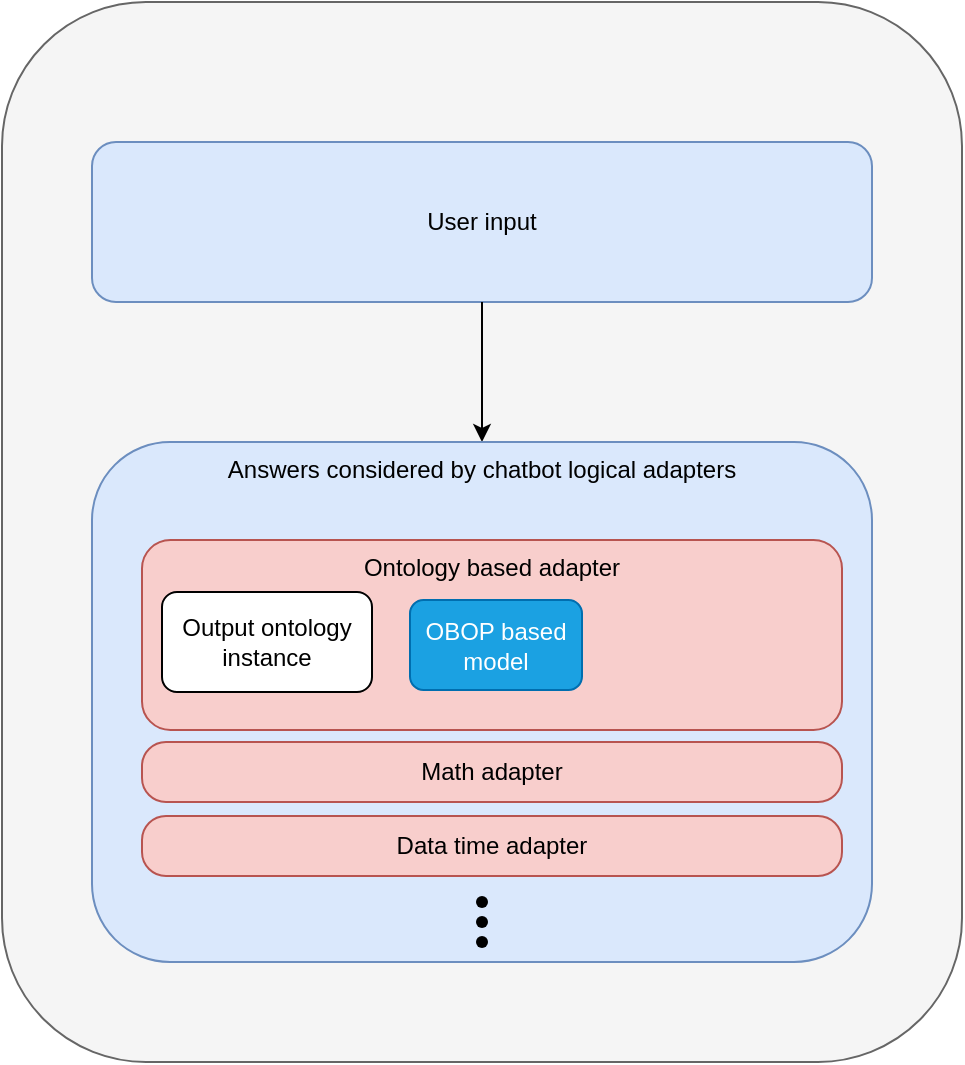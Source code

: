 <mxfile version="20.3.0" type="device"><diagram id="6vBgQq5Os8EtFp1zZkaI" name="Page-1"><mxGraphModel dx="946" dy="1740" grid="1" gridSize="10" guides="1" tooltips="1" connect="1" arrows="1" fold="1" page="1" pageScale="1" pageWidth="827" pageHeight="1169" math="0" shadow="0"><root><mxCell id="0"/><mxCell id="1" parent="0"/><mxCell id="eBwqmAOBC1Hbagi9D7nk-1" value="" style="rounded=1;whiteSpace=wrap;html=1;fillColor=#f5f5f5;fontColor=#333333;strokeColor=#666666;" vertex="1" parent="1"><mxGeometry x="210" y="-80" width="480" height="530" as="geometry"/></mxCell><mxCell id="eBwqmAOBC1Hbagi9D7nk-3" value="User input" style="rounded=1;whiteSpace=wrap;html=1;fillColor=#dae8fc;strokeColor=#6c8ebf;" vertex="1" parent="1"><mxGeometry x="255" y="-10" width="390" height="80" as="geometry"/></mxCell><mxCell id="eBwqmAOBC1Hbagi9D7nk-4" value="" style="endArrow=classic;html=1;rounded=1;" edge="1" parent="1" source="eBwqmAOBC1Hbagi9D7nk-3"><mxGeometry width="50" height="50" relative="1" as="geometry"><mxPoint x="400" y="210" as="sourcePoint"/><mxPoint x="450" y="140" as="targetPoint"/></mxGeometry></mxCell><mxCell id="eBwqmAOBC1Hbagi9D7nk-5" value="Answers considered by chatbot logical adapters" style="rounded=1;whiteSpace=wrap;html=1;fillColor=#dae8fc;strokeColor=#6c8ebf;verticalAlign=top;" vertex="1" parent="1"><mxGeometry x="255" y="140" width="390" height="260" as="geometry"/></mxCell><mxCell id="eBwqmAOBC1Hbagi9D7nk-7" value="Ontology based adapter" style="rounded=1;whiteSpace=wrap;html=1;fillColor=#f8cecc;strokeColor=#b85450;verticalAlign=top;" vertex="1" parent="1"><mxGeometry x="280" y="189" width="350" height="95" as="geometry"/></mxCell><mxCell id="eBwqmAOBC1Hbagi9D7nk-8" value="Output ontology instance" style="rounded=1;whiteSpace=wrap;html=1;" vertex="1" parent="1"><mxGeometry x="290" y="215" width="105" height="50" as="geometry"/></mxCell><mxCell id="eBwqmAOBC1Hbagi9D7nk-9" value="Math adapter" style="rounded=1;whiteSpace=wrap;html=1;fillColor=#f8cecc;strokeColor=#b85450;arcSize=40;" vertex="1" parent="1"><mxGeometry x="280" y="290" width="350" height="30" as="geometry"/></mxCell><mxCell id="eBwqmAOBC1Hbagi9D7nk-10" value="Data time adapter" style="rounded=1;whiteSpace=wrap;html=1;fillColor=#f8cecc;strokeColor=#b85450;arcSize=40;" vertex="1" parent="1"><mxGeometry x="280" y="327" width="350" height="30" as="geometry"/></mxCell><mxCell id="eBwqmAOBC1Hbagi9D7nk-11" value="" style="shape=waypoint;fillStyle=solid;size=6;pointerEvents=1;points=[];fillColor=none;resizable=0;rotatable=0;perimeter=centerPerimeter;snapToPoint=1;rounded=1;" vertex="1" parent="1"><mxGeometry x="430" y="350" width="40" height="40" as="geometry"/></mxCell><mxCell id="eBwqmAOBC1Hbagi9D7nk-12" value="" style="shape=waypoint;fillStyle=solid;size=6;pointerEvents=1;points=[];fillColor=none;resizable=0;rotatable=0;perimeter=centerPerimeter;snapToPoint=1;rounded=1;" vertex="1" parent="1"><mxGeometry x="430" y="360" width="40" height="40" as="geometry"/></mxCell><mxCell id="eBwqmAOBC1Hbagi9D7nk-13" value="" style="shape=waypoint;fillStyle=solid;size=6;pointerEvents=1;points=[];fillColor=none;resizable=0;rotatable=0;perimeter=centerPerimeter;snapToPoint=1;rounded=1;" vertex="1" parent="1"><mxGeometry x="430" y="370" width="40" height="40" as="geometry"/></mxCell><mxCell id="eBwqmAOBC1Hbagi9D7nk-15" value="OBOP based model" style="rounded=1;whiteSpace=wrap;html=1;fillColor=#1ba1e2;strokeColor=#006EAF;fontColor=#ffffff;" vertex="1" parent="1"><mxGeometry x="414" y="219" width="86" height="45" as="geometry"/></mxCell></root></mxGraphModel></diagram></mxfile>